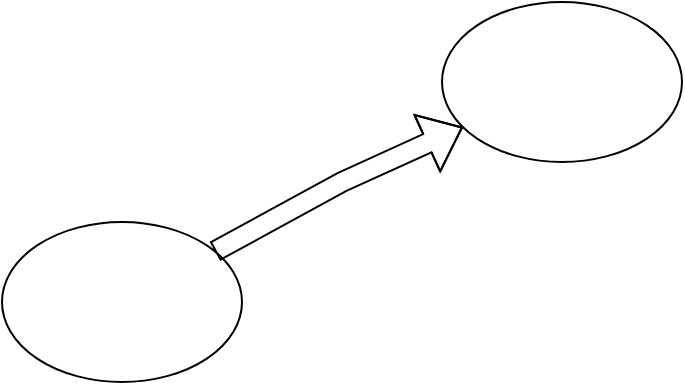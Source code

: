 <mxfile version="21.1.1" type="device">
  <diagram name="Page-1" id="qRkGPM5d-F5e7mlzprTE">
    <mxGraphModel dx="642" dy="428" grid="1" gridSize="10" guides="1" tooltips="1" connect="1" arrows="1" fold="1" page="1" pageScale="1" pageWidth="850" pageHeight="1100" math="0" shadow="0">
      <root>
        <mxCell id="0" />
        <mxCell id="1" parent="0" />
        <mxCell id="CAJt5e_AqagGXcgeZeMI-1" value="" style="ellipse;whiteSpace=wrap;html=1;" vertex="1" parent="1">
          <mxGeometry x="130" y="150" width="120" height="80" as="geometry" />
        </mxCell>
        <mxCell id="CAJt5e_AqagGXcgeZeMI-2" value="" style="ellipse;whiteSpace=wrap;html=1;" vertex="1" parent="1">
          <mxGeometry x="350" y="40" width="120" height="80" as="geometry" />
        </mxCell>
        <mxCell id="CAJt5e_AqagGXcgeZeMI-3" value="" style="shape=flexArrow;endArrow=classic;html=1;rounded=0;" edge="1" parent="1" source="CAJt5e_AqagGXcgeZeMI-1" target="CAJt5e_AqagGXcgeZeMI-2">
          <mxGeometry width="50" height="50" relative="1" as="geometry">
            <mxPoint x="310" y="250" as="sourcePoint" />
            <mxPoint x="360" y="200" as="targetPoint" />
            <Array as="points">
              <mxPoint x="300" y="130" />
            </Array>
          </mxGeometry>
        </mxCell>
      </root>
    </mxGraphModel>
  </diagram>
</mxfile>
